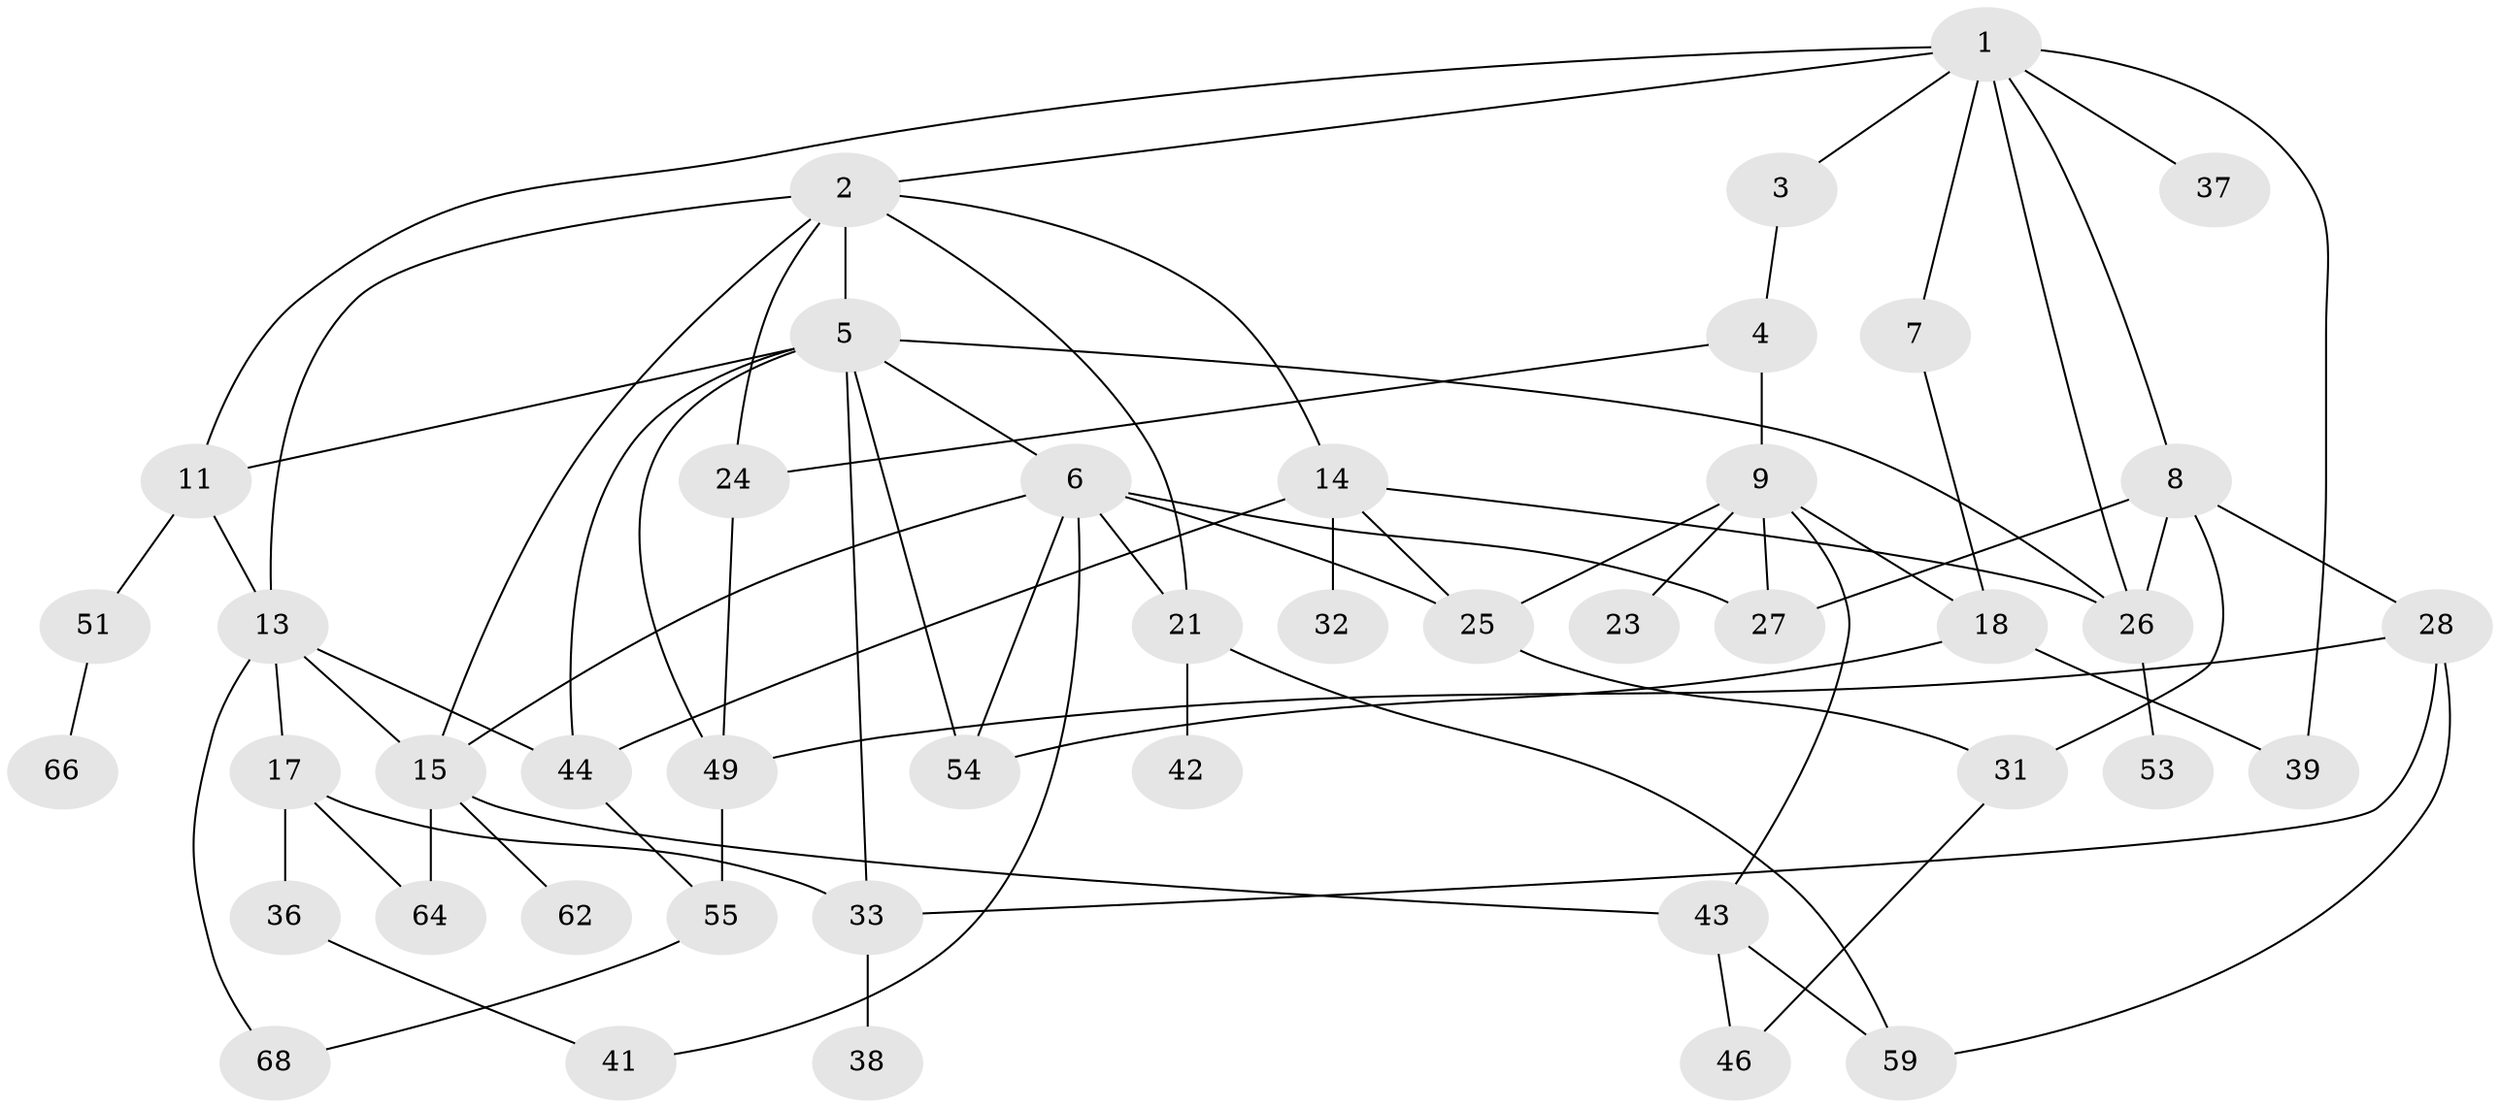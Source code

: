 // original degree distribution, {9: 0.014705882352941176, 6: 0.029411764705882353, 2: 0.25, 3: 0.2647058823529412, 5: 0.14705882352941177, 4: 0.10294117647058823, 1: 0.19117647058823528}
// Generated by graph-tools (version 1.1) at 2025/10/02/27/25 16:10:53]
// undirected, 44 vertices, 75 edges
graph export_dot {
graph [start="1"]
  node [color=gray90,style=filled];
  1 [super="+50"];
  2 [super="+10"];
  3;
  4;
  5 [super="+16"];
  6 [super="+19"];
  7 [super="+63"];
  8 [super="+40"];
  9 [super="+12"];
  11 [super="+47"];
  13 [super="+58"];
  14 [super="+22"];
  15 [super="+30"];
  17 [super="+67"];
  18 [super="+20"];
  21 [super="+29"];
  23;
  24 [super="+52"];
  25 [super="+65"];
  26 [super="+35"];
  27 [super="+57"];
  28;
  31;
  32;
  33 [super="+34"];
  36 [super="+60"];
  37;
  38;
  39;
  41;
  42;
  43 [super="+48"];
  44 [super="+45"];
  46;
  49;
  51;
  53;
  54 [super="+61"];
  55 [super="+56"];
  59;
  62;
  64;
  66;
  68;
  1 -- 2;
  1 -- 3;
  1 -- 7;
  1 -- 8;
  1 -- 37;
  1 -- 39;
  1 -- 11;
  1 -- 26;
  2 -- 5;
  2 -- 13;
  2 -- 24;
  2 -- 21;
  2 -- 14;
  2 -- 15;
  3 -- 4;
  4 -- 9;
  4 -- 24;
  5 -- 6;
  5 -- 11;
  5 -- 33;
  5 -- 49;
  5 -- 26;
  5 -- 44;
  5 -- 54;
  6 -- 21;
  6 -- 41;
  6 -- 27;
  6 -- 25;
  6 -- 15;
  6 -- 54;
  7 -- 18;
  8 -- 28 [weight=2];
  8 -- 31;
  8 -- 26;
  8 -- 27;
  9 -- 23;
  9 -- 43;
  9 -- 25;
  9 -- 18;
  9 -- 27;
  11 -- 51;
  11 -- 13;
  13 -- 15;
  13 -- 17;
  13 -- 44;
  13 -- 68;
  14 -- 25;
  14 -- 32;
  14 -- 44;
  14 -- 26;
  15 -- 62;
  15 -- 64;
  15 -- 43;
  17 -- 36;
  17 -- 64;
  17 -- 33;
  18 -- 39;
  18 -- 54;
  21 -- 42;
  21 -- 59;
  24 -- 49;
  25 -- 31;
  26 -- 53;
  28 -- 33;
  28 -- 49;
  28 -- 59;
  31 -- 46;
  33 -- 38;
  36 -- 41;
  43 -- 59;
  43 -- 46;
  44 -- 55;
  49 -- 55;
  51 -- 66;
  55 -- 68;
}
